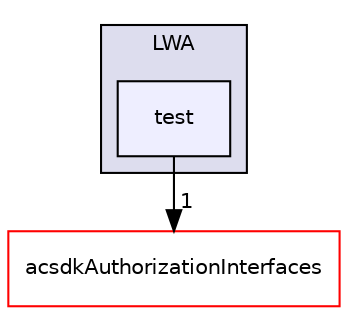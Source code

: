 digraph "/workplace/avs-device-sdk/core/Authorization/acsdkAuthorization/test/include/acsdkAuthorization/LWA/test" {
  compound=true
  node [ fontsize="10", fontname="Helvetica"];
  edge [ labelfontsize="10", labelfontname="Helvetica"];
  subgraph clusterdir_a0308910bff6b742120b3df83f168051 {
    graph [ bgcolor="#ddddee", pencolor="black", label="LWA" fontname="Helvetica", fontsize="10", URL="dir_a0308910bff6b742120b3df83f168051.html"]
  dir_80d8aa0080687ce3a25ae24a7fdd05e1 [shape=box, label="test", style="filled", fillcolor="#eeeeff", pencolor="black", URL="dir_80d8aa0080687ce3a25ae24a7fdd05e1.html"];
  }
  dir_32ae0c4bcc468b279bfc4fd15a7e63dc [shape=box label="acsdkAuthorizationInterfaces" fillcolor="white" style="filled" color="red" URL="dir_32ae0c4bcc468b279bfc4fd15a7e63dc.html"];
  dir_80d8aa0080687ce3a25ae24a7fdd05e1->dir_32ae0c4bcc468b279bfc4fd15a7e63dc [headlabel="1", labeldistance=1.5 headhref="dir_000603_000604.html"];
}

